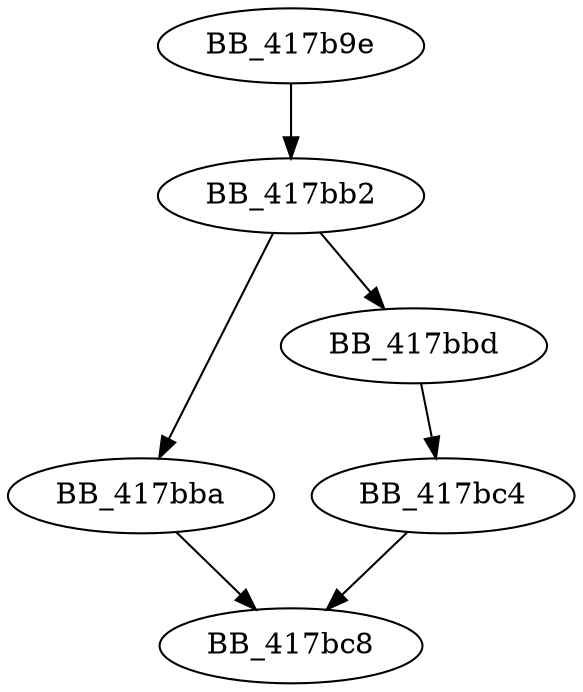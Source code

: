 DiGraph __Cnd_init{
BB_417b9e->BB_417bb2
BB_417bb2->BB_417bba
BB_417bb2->BB_417bbd
BB_417bba->BB_417bc8
BB_417bbd->BB_417bc4
BB_417bc4->BB_417bc8
}
